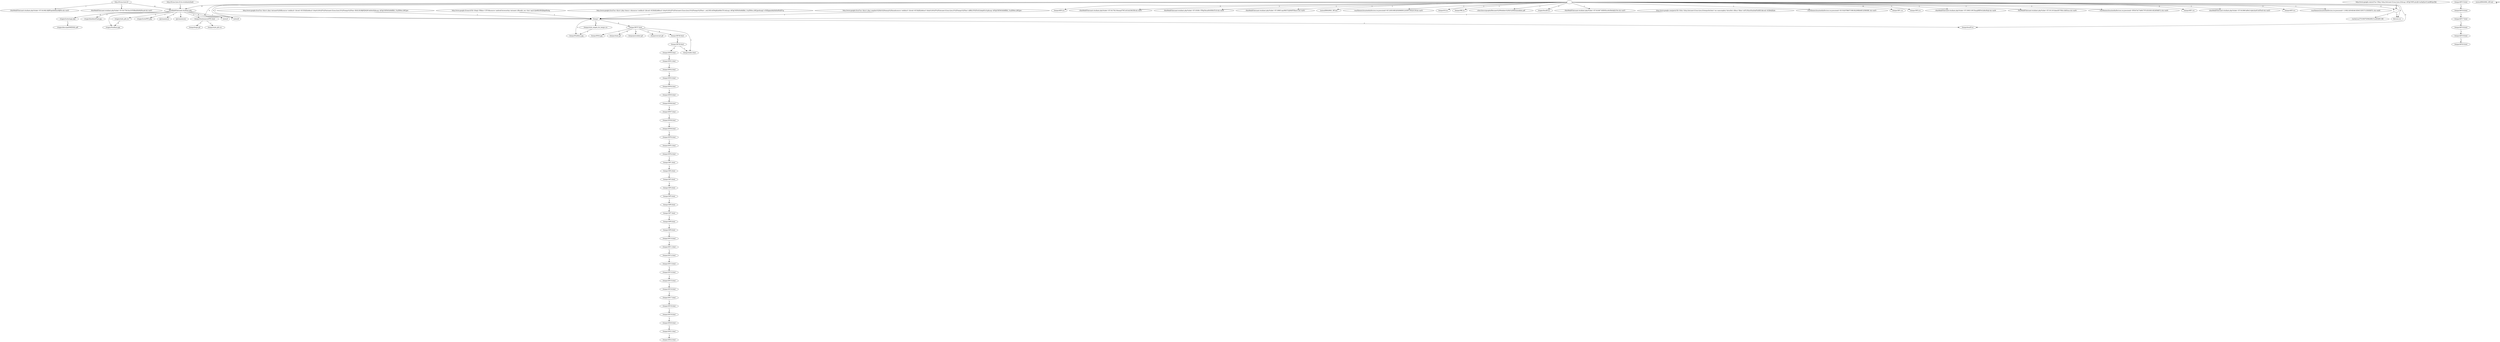 digraph {"-"->"/cas/themes/insa/media/favicon.ico;jsessionid=ECC02D7B807C9B1B2299BA9E325800BC.dsi-vm03" [label="1"];
"-"->"/cas/themes/insa/media/favicon.ico;jsessionid=1108212834EA61DD4CCDF371CE0DDF31.dsi-vm04" [label="1"];
"/SiteWebIF/Intranet-etudiant.php"->"/permanences/" [label="1"];
"-"->"/temps/4IF4.ics" [label="3"];
"-"->"/SiteWebIF/Intranet-etudiant.php?ticket=ST-341762-04emqA7WUc610oS36G5B-dsi-vm03" [label="1"];
"/temps/SoutenancesPFE.html"->"/temps/loupe.gif" [label="1"];
"/stages/Listestage.php"->"/stages/descriptif/MEDIAL.pdf" [label="1"];
"-"->"/SiteWebIF/Intranet-etudiant.php?ticket=ST-19308-v7fPgl3hcmHt4NRvX7n5-dsi-vm04" [label="1"];
"/temps/SoutenancesPFE.html"->"/temps/style_pfe.css" [label="1"];
"-"->"/SiteWebIF/Intranet-etudiant.php?ticket=ST-18983-qoy9blUTrJiM4PYIhncG-dsi-vm04" [label="1"];
"-"->"/notesif/RSS/RSS_3IF.xml" [label="1"];
"-"->"/cas/themes/insa/media/favicon.ico;jsessionid=6C120D16B32E4D680912A30FC5D22C3F.dsi-vm03" [label="1"];
"/temps/3IF20.html"->"/temps/3IF21.html" [label="1"];
"/temps/3IF19.html"->"/temps/3IF20.html" [label="1"];
"/temps/3IF18.html"->"/temps/3IF19.html" [label="1"];
"/temps/3IF14.html"->"/temps/3IF15.html" [label="1"];
"-"->"/temps/GO.ics" [label="1"];
"/temps/3IF44.html"->"/temps/3IF45.html" [label="1"];
"/temps/3IF51.html"->"/temps/3IF52.html" [label="1"];
"-"->"/temps/MK.ics" [label="1"];
"-"->"/chercheurs/gcaplat/Resume%20Modeles%20&%20Metamodeles.pdf" [label="1"];
"/SiteWebIF/Intranet-etudiant.php"->"/stages/ListePFE.php" [label="1"];
"/temps/3IF21.html"->"/temps/3IF22.html" [label="1"];
"-"->"/stages/InsaIF.ico" [label="3"];
"/temps/3IF41.html"->"/temps/3IF42.html" [label="1"];
"/temps/3IF16.html"->"/temps/3IF17.html" [label="1"];
"/temps/3IF40.html"->"/temps/3IF41.html" [label="2"];
"/SiteWebIF/Intranet-etudiant.php"->"/stages/Listestage.php" [label="2"];
"/SiteWebIF/Intranet-etudiant.php"->"/temps/SoutenancesPFE.html" [label="1"];
"/temps/3IF47.html"->"/temps/3IF48.html" [label="1"];
"-"->"/SiteWebIF/Intranet-etudiant.php?ticket=ST-341667-KHlNEzic9e5btb4JQ1Nw-dsi-vm03" [label="1"];
"/temps/3IF43.html"->"/temps/3IF44.html" [label="1"];
"/temps/3IF48.html"->"/temps/3IF49.html" [label="1"];
"http://www.google.com/url?sa=D&q=http://intranet-if.insa-lyon.fr/&usg=AFQjCNHV-gCqPo-huDqFpvtCum8KGpr5JQ"->"/" [label="1"];
"-"->"/" [label="2"];
"http://if.insa-lyon.fr/vie-etudiante/laedi"->"/SiteWebIF/Intranet-etudiant.php" [label="1"];
"-"->"/SiteWebIF/Intranet-etudiant.php" [label="11"];
"http://if.insa-lyon.fr/"->"/SiteWebIF/Intranet-etudiant.php" [label="9"];
"/temps/3IF38.html"->"/temps/3IF39.html" [label="5"];
"/temps/3IF37.html"->"/temps/INSA.jpg" [label="1"];
"/temps/3IF15.html"->"/temps/3IF16.html" [label="1"];
"/temps/3IF49.html"->"/temps/3IF50.html" [label="1"];
"/temps/3IF37.html"->"/temps/index.html" [label="1"];
"/temps/3IF39.html"->"/temps/index.html" [label="1"];
"/temps/3IF1.html"->"/temps/3IF2.html" [label="1"];
"/temps/4IF18.html"->"/temps/4IF19.html" [label="1"];
"/temps/3IF42.html"->"/temps/3IF43.html" [label="1"];
"/temps/3IF17.html"->"/temps/3IF18.html" [label="1"];
"-"->"/temps/3IF1.ics" [label="6"];
"http://www.google.fr/url?sa=t&rct=j&q=emplois%20du%20temsp%20insa&source=web&cd=1&ved=0CCkQFjAA&url=http%3A%2F%2Fintranet-if.insa-lyon.fr%2Ftemps%2F&ei=xBRLUPSZFs61hAepl4CoCg&usg=AFQjCNEWrHsRdIlhli_31qYl94w-yMCjpw"->"/temps/" [label="1"];
"http://www.google.com/gwt/x?hl=fr&u=http://intranet-if.insa-lyon.fr/temps/&client=ms-samsung&q=IntraNet+if&sa=X&ei=ixFLUKzxAYazhAeFh4HICA&ved=0CB4QFjAA"->"/temps/" [label="1"];
"-"->"/temps/" [label="1"];
"http://www.google.fr/url?sa=t&rct=j&q=intranet%20if&source=web&cd=1&ved=0CCEQFjAA&url=http%3A%2F%2Fintranet-if.insa-lyon.fr%2Ftemps%2F&ei=fh5LUK3RJ8TJ0QW-6oHwDQ&usg=AFQjCNEWrHsRdIlhli_31qYl94w-yMCjpw"->"/temps/" [label="1"];
"/SiteWebIF/Intranet-etudiant.php"->"/temps/" [label="1"];
"http://www.google.fr/search?hl=fr&gl=FR&ie=UTF-8&source=android-browser&q=intranet+if&redir_esc=&ei=ng1LUJe9KIGf0QXdg4HoAg"->"/temps/" [label="1"];
"http://www.google.fr/url?sa=t&rct=j&q=&esrc=s&source=web&cd=2&ved=0CDIQFjAB&url=http%3A%2F%2Fintranet-if.insa-lyon.fr%2Ftemps%2F&ei=_wxLUKCwEMaJhQe08oCYCw&usg=AFQjCNEWrHsRdIlhli_31qYl94w-yMCjpw&sig2=eTdZgqmz8aDAi5eiWxEP1g"->"/temps/" [label="1"];
"-"->"/temps/3IF2.ics" [label="1"];
"-"->"/notesif" [label="4"];
"/SiteWebIF/Intranet-etudiant.php"->"/notesif" [label="4"];
"/temps/"->"/temps/3IF37.html" [label="5"];
"-"->"/SiteWebIF/Intranet-etudiant.php?ticket=ST-19003-iWUXxygHfEPoGzBotWq0-dsi-vm04" [label="1"];
"/SiteWebIF/Intranet-etudiant.php"->"/stages/bandeauFinal.jpg" [label="3"];
"-"->"/SiteWebIF/Intranet-etudiant.php?ticket=ST-19118-EabntXV7HXc1iIbI5sou-dsi-vm04" [label="1"];
"/temps/3IF7.html"->"/temps/3IF8.html" [label="1"];
"/temps/4IF16.html"->"/temps/4IF17.html" [label="1"];
"/temps/4IF17.html"->"/temps/4IF18.html" [label="1"];
"-"->"/cas/themes/insa/media/favicon.ico;jsessionid=5FDA7AC7A09C7F51E030D14E26568F12.dsi-vm04" [label="1"];
"/temps/"->"/temps/FondInsa.jpg" [label="4"];
"/temps/style_emploi_du_temps.css"->"/temps/FondInsa.jpg" [label="2"];
"/temps/"->"/temps/style_emploi_du_temps.css" [label="6"];
"/temps/3IF39.html"->"/temps/3IF40.html" [label="3"];
"/temps/"->"/temps/InsaIF.ico" [label="1"];
"-"->"/temps/InsaIF.ico" [label="4"];
"-"->"/temps/4IF1.ics" [label="2"];
"/temps/3IF37.html"->"/temps/choix.gif" [label="4"];
"/temps/3IF37.html"->"/temps/3IF38.html" [label="6"];
"/temps/4IF19.html"->"/temps/4IF20.html" [label="1"];
"/temps/3IF37.html"->"/temps/precedent.gif" [label="4"];
"-"->"/SiteWebIF/Intranet-etudiant.php?ticket=ST-341866-kd9uCwjkxLkydUzKTbsD-dsi-vm03" [label="1"];
"http://if.insa-lyon.fr/"->"/SiteWebIF/Intranet-etudiant.php?ticket=ST-341756-DczU0T0lBaIDbMQFeya6-dsi-vm03" [label="1"];
"/temps/3IF52.html"->"/temps/3IF1.html" [label="1"];
"http://if.insa-lyon.fr/"->"/SiteWebIF/Intranet-etudiant.php?ticket=ST-341682-RjfRTgziibddmotBJFlo-dsi-vm03" [label="1"];
"/temps/3IF8.html"->"/temps/3IF9.html" [label="1"];
"/temps/3IF12.html"->"/temps/3IF13.html" [label="1"];
"/SiteWebIF/Intranet-etudiant.php"->"/stages/style_pfe.css" [label="3"];
"/SiteWebIF/Intranet-etudiant.php"->"/stages/FondInsa.jpg" [label="1"];
"/stages/style_pfe.css"->"/stages/FondInsa.jpg" [label="2"];
"-"->"/notesif/" [label="4"];
"/SiteWebIF/Intranet-etudiant.php"->"/notesif/" [label="6"];
"/temps/3IF2.html"->"/temps/3IF3.html" [label="1"];
"/temps/3IF37.html"->"/temps/suivant.gif" [label="3"];
"/temps/3IF46.html"->"/temps/3IF47.html" [label="1"];
"/temps/3IF45.html"->"/temps/3IF46.html" [label="1"];
"/"->"/favicon.ico" [label="1"];
"-"->"/favicon.ico" [label="4"];
"/temps/3IF50.html"->"/temps/3IF51.html" [label="1"];
"-"->"/temps/4IF3.ics" [label="3"];
"/temps/4IF15.html"->"/temps/4IF16.html" [label="1"];
"/temps/3IF11.html"->"/temps/3IF12.html" [label="1"];
"/temps/3IF13.html"->"/temps/3IF14.html" [label="1"];
"/notesif/RSS/RSS_4IF.xml"->"/notesif/RSS/RSS_4IF.xml" [label="2"];
"/temps/3IF9.html"->"/temps/3IF10.html" [label="1"];
"/temps/3IF3.html"->"/temps/3IF4.html" [label="1"];
"/SiteWebIF/Intranet-etudiant.php"->"/permanences" [label="1"];
"/"->"/cache/caa37016007b56628f231acfd3d91188" [label="1"];
"/temps/3IF4.html"->"/temps/3IF5.html" [label="1"];
"/temps/3IF5.html"->"/temps/3IF6.html" [label="1"];
"/temps/3IF10.html"->"/temps/3IF11.html" [label="1"];
"/temps/3IF6.html"->"/temps/3IF7.html" [label="1"];
}